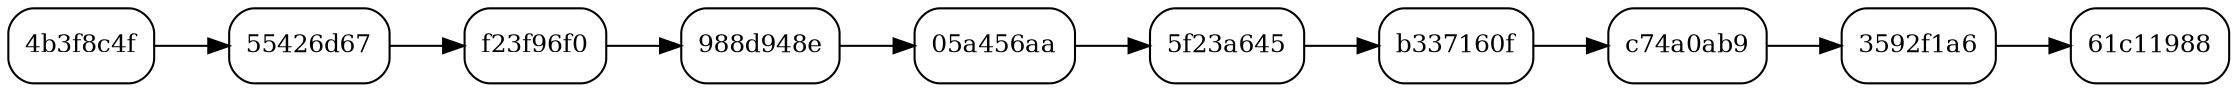 digraph G {
  rankdir=LR;
  node [shape=box, style=rounded, fontsize=12];
  0 [label="4b3f8c4f"];
  1 [label="55426d67"];
  2 [label="f23f96f0"];
  3 [label="988d948e"];
  4 [label="05a456aa"];
  5 [label="5f23a645"];
  6 [label="b337160f"];
  7 [label="c74a0ab9"];
  8 [label="3592f1a6"];
  9 [label="61c11988"];
  0 -> 1;
  1 -> 2;
  2 -> 3;
  3 -> 4;
  4 -> 5;
  5 -> 6;
  6 -> 7;
  7 -> 8;
  8 -> 9;
}

